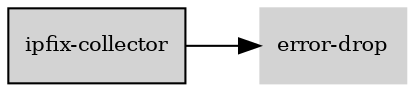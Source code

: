 digraph "ipfix_collector_subgraph" {
  rankdir=LR;
  node [shape=box, style=filled, fontsize=10, color=lightgray, fontcolor=black, fillcolor=lightgray];
  "ipfix-collector" [color=black, fontcolor=black, fillcolor=lightgray];
  edge [fontsize=8];
  "ipfix-collector" -> "error-drop";
}
